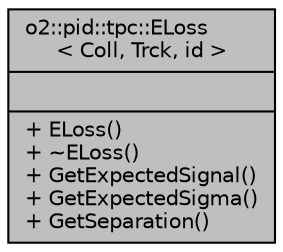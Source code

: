 digraph "o2::pid::tpc::ELoss&lt; Coll, Trck, id &gt;"
{
 // INTERACTIVE_SVG=YES
  bgcolor="transparent";
  edge [fontname="Helvetica",fontsize="10",labelfontname="Helvetica",labelfontsize="10"];
  node [fontname="Helvetica",fontsize="10",shape=record];
  Node1 [label="{o2::pid::tpc::ELoss\l\< Coll, Trck, id \>\n||+ ELoss()\l+ ~ELoss()\l+ GetExpectedSignal()\l+ GetExpectedSigma()\l+ GetSeparation()\l}",height=0.2,width=0.4,color="black", fillcolor="grey75", style="filled", fontcolor="black"];
}
